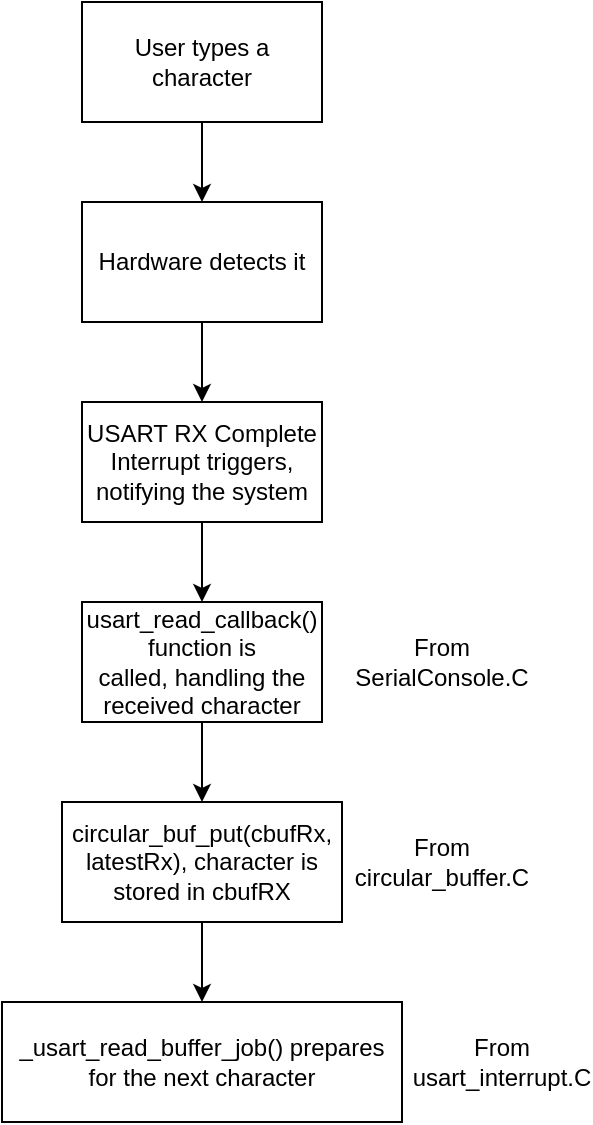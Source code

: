 <mxfile version="26.0.11">
  <diagram name="Page-1" id="PBhhmzrZJYDXORCj-sbf">
    <mxGraphModel dx="984" dy="667" grid="1" gridSize="10" guides="1" tooltips="1" connect="1" arrows="1" fold="1" page="1" pageScale="1" pageWidth="850" pageHeight="1100" math="0" shadow="0">
      <root>
        <mxCell id="0" />
        <mxCell id="1" parent="0" />
        <mxCell id="JIzOSK97YrJrw8fV8uZ4-10" value="" style="edgeStyle=orthogonalEdgeStyle;rounded=0;orthogonalLoop=1;jettySize=auto;html=1;" edge="1" parent="1" source="JIzOSK97YrJrw8fV8uZ4-1" target="JIzOSK97YrJrw8fV8uZ4-2">
          <mxGeometry relative="1" as="geometry" />
        </mxCell>
        <mxCell id="JIzOSK97YrJrw8fV8uZ4-1" value="&lt;span style=&quot;text-align: start;&quot;&gt;&lt;font style=&quot;font-size: 12px;&quot;&gt;User types a character&lt;/font&gt;&lt;/span&gt;" style="rounded=0;whiteSpace=wrap;html=1;" vertex="1" parent="1">
          <mxGeometry x="360" y="60" width="120" height="60" as="geometry" />
        </mxCell>
        <mxCell id="JIzOSK97YrJrw8fV8uZ4-11" value="" style="edgeStyle=orthogonalEdgeStyle;rounded=0;orthogonalLoop=1;jettySize=auto;html=1;" edge="1" parent="1" source="JIzOSK97YrJrw8fV8uZ4-2" target="JIzOSK97YrJrw8fV8uZ4-3">
          <mxGeometry relative="1" as="geometry" />
        </mxCell>
        <mxCell id="JIzOSK97YrJrw8fV8uZ4-2" value="Hardware detects it" style="rounded=0;whiteSpace=wrap;html=1;" vertex="1" parent="1">
          <mxGeometry x="360" y="160" width="120" height="60" as="geometry" />
        </mxCell>
        <mxCell id="JIzOSK97YrJrw8fV8uZ4-13" value="" style="edgeStyle=orthogonalEdgeStyle;rounded=0;orthogonalLoop=1;jettySize=auto;html=1;" edge="1" parent="1" source="JIzOSK97YrJrw8fV8uZ4-3" target="JIzOSK97YrJrw8fV8uZ4-4">
          <mxGeometry relative="1" as="geometry" />
        </mxCell>
        <mxCell id="JIzOSK97YrJrw8fV8uZ4-3" value="&lt;font style=&quot;font-size: 12px;&quot;&gt;&lt;span style=&quot;text-align: start;&quot; data-end=&quot;339&quot; data-start=&quot;299&quot;&gt;USART RX Complete Interrupt triggers&lt;/span&gt;&lt;span style=&quot;text-align: start;&quot;&gt;, notifying the system&lt;/span&gt;&lt;/font&gt;" style="rounded=0;whiteSpace=wrap;html=1;" vertex="1" parent="1">
          <mxGeometry x="360" y="260" width="120" height="60" as="geometry" />
        </mxCell>
        <mxCell id="JIzOSK97YrJrw8fV8uZ4-12" value="" style="edgeStyle=orthogonalEdgeStyle;rounded=0;orthogonalLoop=1;jettySize=auto;html=1;" edge="1" parent="1" source="JIzOSK97YrJrw8fV8uZ4-4" target="JIzOSK97YrJrw8fV8uZ4-5">
          <mxGeometry relative="1" as="geometry" />
        </mxCell>
        <mxCell id="JIzOSK97YrJrw8fV8uZ4-4" value="&lt;font style=&quot;font-size: 12px;&quot;&gt;&lt;font&gt;&lt;span style=&quot;text-align: start;&quot;&gt;&lt;font&gt;usart_read_callback() function is called,&lt;/font&gt;&lt;font face=&quot;Helvetica&quot;&gt;&amp;nbsp;&lt;/font&gt;&lt;/span&gt;&lt;/font&gt;&lt;span style=&quot;text-align: start;&quot;&gt;handling the received character&lt;/span&gt;&lt;/font&gt;" style="rounded=0;whiteSpace=wrap;html=1;" vertex="1" parent="1">
          <mxGeometry x="360" y="360" width="120" height="60" as="geometry" />
        </mxCell>
        <mxCell id="JIzOSK97YrJrw8fV8uZ4-14" value="" style="edgeStyle=orthogonalEdgeStyle;rounded=0;orthogonalLoop=1;jettySize=auto;html=1;" edge="1" parent="1" source="JIzOSK97YrJrw8fV8uZ4-5" target="JIzOSK97YrJrw8fV8uZ4-6">
          <mxGeometry relative="1" as="geometry" />
        </mxCell>
        <mxCell id="JIzOSK97YrJrw8fV8uZ4-5" value="&lt;code style=&quot;text-align: start;&quot; data-end=&quot;519&quot; data-start=&quot;483&quot;&gt;&lt;font face=&quot;Helvetica&quot;&gt;circular_buf_put(cbufRx, latestRx),&amp;nbsp;&lt;/font&gt;&lt;/code&gt;&lt;span style=&quot;text-align: start;&quot;&gt;c&lt;/span&gt;&lt;span style=&quot;text-align: start;&quot;&gt;haracter is stored in&lt;font face=&quot;Helvetica&quot;&gt;&amp;nbsp;cbufRX&lt;/font&gt;&lt;/span&gt;" style="rounded=0;whiteSpace=wrap;html=1;" vertex="1" parent="1">
          <mxGeometry x="350" y="460" width="140" height="60" as="geometry" />
        </mxCell>
        <mxCell id="JIzOSK97YrJrw8fV8uZ4-6" value="&lt;font style=&quot;font-size: 12px;&quot;&gt;&lt;code style=&quot;text-align: start;&quot; data-end=&quot;551&quot; data-start=&quot;526&quot;&gt;&lt;font face=&quot;Helvetica&quot;&gt;_usart_read_buffer_job()&lt;/font&gt;&lt;/code&gt;&lt;span style=&quot;text-align: start;&quot;&gt;&amp;nbsp;prepares for the next character&lt;/span&gt;&lt;/font&gt;" style="rounded=0;whiteSpace=wrap;html=1;" vertex="1" parent="1">
          <mxGeometry x="320" y="560" width="200" height="60" as="geometry" />
        </mxCell>
        <mxCell id="JIzOSK97YrJrw8fV8uZ4-7" value="From SerialConsole.C" style="text;html=1;align=center;verticalAlign=middle;whiteSpace=wrap;rounded=0;" vertex="1" parent="1">
          <mxGeometry x="510" y="375" width="60" height="30" as="geometry" />
        </mxCell>
        <mxCell id="JIzOSK97YrJrw8fV8uZ4-8" value="From circular_buffer.C" style="text;html=1;align=center;verticalAlign=middle;whiteSpace=wrap;rounded=0;" vertex="1" parent="1">
          <mxGeometry x="510" y="475" width="60" height="30" as="geometry" />
        </mxCell>
        <mxCell id="JIzOSK97YrJrw8fV8uZ4-9" value="From usart_interrupt.C" style="text;html=1;align=center;verticalAlign=middle;whiteSpace=wrap;rounded=0;" vertex="1" parent="1">
          <mxGeometry x="540" y="575" width="60" height="30" as="geometry" />
        </mxCell>
      </root>
    </mxGraphModel>
  </diagram>
</mxfile>
